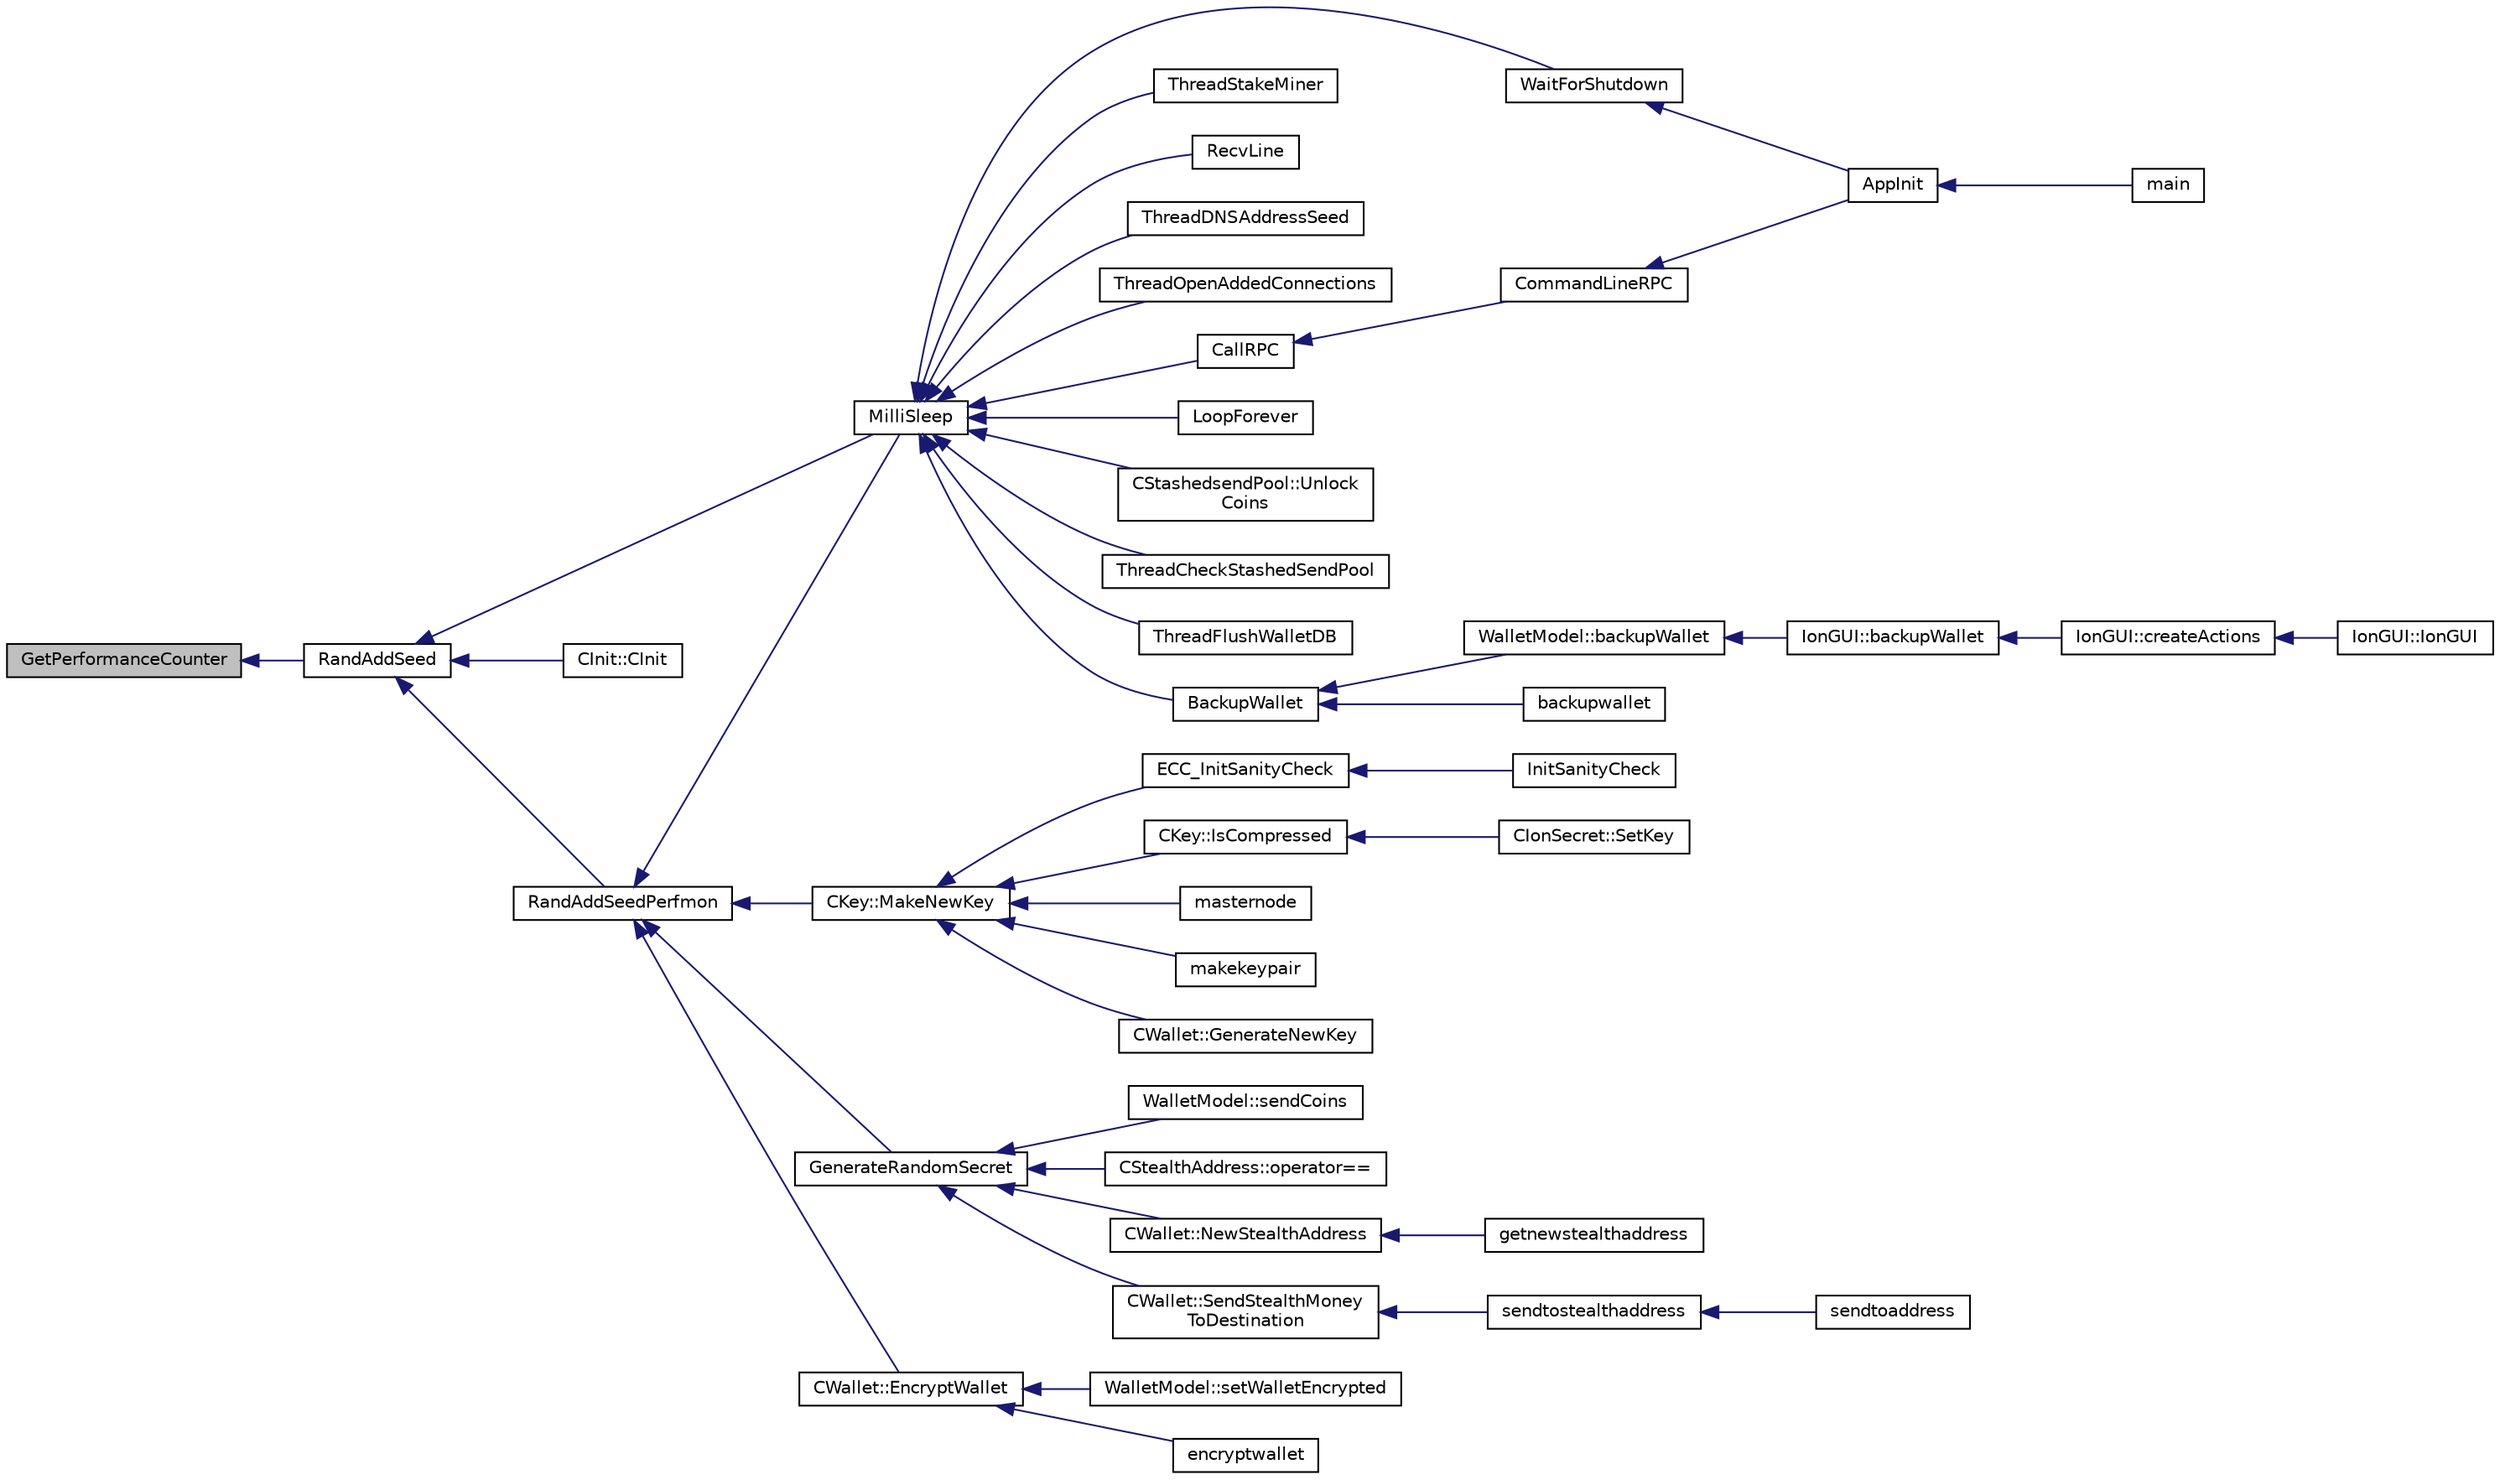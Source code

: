 digraph "GetPerformanceCounter"
{
  edge [fontname="Helvetica",fontsize="10",labelfontname="Helvetica",labelfontsize="10"];
  node [fontname="Helvetica",fontsize="10",shape=record];
  rankdir="LR";
  Node393 [label="GetPerformanceCounter",height=0.2,width=0.4,color="black", fillcolor="grey75", style="filled", fontcolor="black"];
  Node393 -> Node394 [dir="back",color="midnightblue",fontsize="10",style="solid",fontname="Helvetica"];
  Node394 [label="RandAddSeed",height=0.2,width=0.4,color="black", fillcolor="white", style="filled",URL="$d8/d3c/util_8h.html#ab699fbdf803610a4e2060fd87787f7e0"];
  Node394 -> Node395 [dir="back",color="midnightblue",fontsize="10",style="solid",fontname="Helvetica"];
  Node395 [label="MilliSleep",height=0.2,width=0.4,color="black", fillcolor="white", style="filled",URL="$d8/d3c/util_8h.html#ac635182d3e845eda4af4fa5ab31609da"];
  Node395 -> Node396 [dir="back",color="midnightblue",fontsize="10",style="solid",fontname="Helvetica"];
  Node396 [label="WaitForShutdown",height=0.2,width=0.4,color="black", fillcolor="white", style="filled",URL="$d4/d35/iond_8cpp.html#a6435fba5a749975164947d0d771223ab"];
  Node396 -> Node397 [dir="back",color="midnightblue",fontsize="10",style="solid",fontname="Helvetica"];
  Node397 [label="AppInit",height=0.2,width=0.4,color="black", fillcolor="white", style="filled",URL="$d4/d35/iond_8cpp.html#ac59316b767e6984e1285f0531275286b"];
  Node397 -> Node398 [dir="back",color="midnightblue",fontsize="10",style="solid",fontname="Helvetica"];
  Node398 [label="main",height=0.2,width=0.4,color="black", fillcolor="white", style="filled",URL="$d4/d35/iond_8cpp.html#a0ddf1224851353fc92bfbff6f499fa97"];
  Node395 -> Node399 [dir="back",color="midnightblue",fontsize="10",style="solid",fontname="Helvetica"];
  Node399 [label="ThreadStakeMiner",height=0.2,width=0.4,color="black", fillcolor="white", style="filled",URL="$d6/de3/miner_8cpp.html#a31faece5ef0e403969b3d3debd79b352"];
  Node395 -> Node400 [dir="back",color="midnightblue",fontsize="10",style="solid",fontname="Helvetica"];
  Node400 [label="RecvLine",height=0.2,width=0.4,color="black", fillcolor="white", style="filled",URL="$dd/d84/net_8cpp.html#a1974b789f25e8ac412052f627488e0ad"];
  Node395 -> Node401 [dir="back",color="midnightblue",fontsize="10",style="solid",fontname="Helvetica"];
  Node401 [label="ThreadDNSAddressSeed",height=0.2,width=0.4,color="black", fillcolor="white", style="filled",URL="$dd/d84/net_8cpp.html#ab2d8883b5524ec7b80d3b9535e73a3ed"];
  Node395 -> Node402 [dir="back",color="midnightblue",fontsize="10",style="solid",fontname="Helvetica"];
  Node402 [label="ThreadOpenAddedConnections",height=0.2,width=0.4,color="black", fillcolor="white", style="filled",URL="$dd/d84/net_8cpp.html#a2d1ca95557ae336582b886a251e7fe94"];
  Node395 -> Node403 [dir="back",color="midnightblue",fontsize="10",style="solid",fontname="Helvetica"];
  Node403 [label="CallRPC",height=0.2,width=0.4,color="black", fillcolor="white", style="filled",URL="$dd/d9e/rpcclient_8cpp.html#ae0b4394f271db49671cf894dbe94c484"];
  Node403 -> Node404 [dir="back",color="midnightblue",fontsize="10",style="solid",fontname="Helvetica"];
  Node404 [label="CommandLineRPC",height=0.2,width=0.4,color="black", fillcolor="white", style="filled",URL="$d6/d59/rpcclient_8h.html#a4ee23259648a971c9c05aeff8b545a6d"];
  Node404 -> Node397 [dir="back",color="midnightblue",fontsize="10",style="solid",fontname="Helvetica"];
  Node395 -> Node405 [dir="back",color="midnightblue",fontsize="10",style="solid",fontname="Helvetica"];
  Node405 [label="LoopForever",height=0.2,width=0.4,color="black", fillcolor="white", style="filled",URL="$d8/d3c/util_8h.html#ac6be85b683de5d9b41dc3046e50d6acd"];
  Node395 -> Node406 [dir="back",color="midnightblue",fontsize="10",style="solid",fontname="Helvetica"];
  Node406 [label="CStashedsendPool::Unlock\lCoins",height=0.2,width=0.4,color="black", fillcolor="white", style="filled",URL="$dd/d8a/class_c_stashedsend_pool.html#a5d4ac746830c08bbb249d34c165d1019"];
  Node395 -> Node407 [dir="back",color="midnightblue",fontsize="10",style="solid",fontname="Helvetica"];
  Node407 [label="ThreadCheckStashedSendPool",height=0.2,width=0.4,color="black", fillcolor="white", style="filled",URL="$d9/dbc/stashedsend_8h.html#ab583ddc86effded8432ea5387f77d883"];
  Node395 -> Node408 [dir="back",color="midnightblue",fontsize="10",style="solid",fontname="Helvetica"];
  Node408 [label="ThreadFlushWalletDB",height=0.2,width=0.4,color="black", fillcolor="white", style="filled",URL="$dc/d75/walletdb_8cpp.html#a571e13707ba159c7c047875764ae5e2b"];
  Node395 -> Node409 [dir="back",color="midnightblue",fontsize="10",style="solid",fontname="Helvetica"];
  Node409 [label="BackupWallet",height=0.2,width=0.4,color="black", fillcolor="white", style="filled",URL="$dc/d75/walletdb_8cpp.html#a273c3692765c732c5f724cec93e6b62f"];
  Node409 -> Node410 [dir="back",color="midnightblue",fontsize="10",style="solid",fontname="Helvetica"];
  Node410 [label="WalletModel::backupWallet",height=0.2,width=0.4,color="black", fillcolor="white", style="filled",URL="$d4/d27/class_wallet_model.html#aa316c19ef41f26ea89f194ab253d3206"];
  Node410 -> Node411 [dir="back",color="midnightblue",fontsize="10",style="solid",fontname="Helvetica"];
  Node411 [label="IonGUI::backupWallet",height=0.2,width=0.4,color="black", fillcolor="white", style="filled",URL="$dc/d0b/class_ion_g_u_i.html#a657c3aa0b7c10216ac24b63c773caa6d",tooltip="Backup the wallet. "];
  Node411 -> Node412 [dir="back",color="midnightblue",fontsize="10",style="solid",fontname="Helvetica"];
  Node412 [label="IonGUI::createActions",height=0.2,width=0.4,color="black", fillcolor="white", style="filled",URL="$dc/d0b/class_ion_g_u_i.html#a5a5e1c2fbc2fec3d925d654c61a8b252",tooltip="Create the main UI actions. "];
  Node412 -> Node413 [dir="back",color="midnightblue",fontsize="10",style="solid",fontname="Helvetica"];
  Node413 [label="IonGUI::IonGUI",height=0.2,width=0.4,color="black", fillcolor="white", style="filled",URL="$dc/d0b/class_ion_g_u_i.html#ad0e22e4901b039bcc987ef0328c8c5d4"];
  Node409 -> Node414 [dir="back",color="midnightblue",fontsize="10",style="solid",fontname="Helvetica"];
  Node414 [label="backupwallet",height=0.2,width=0.4,color="black", fillcolor="white", style="filled",URL="$df/d1d/rpcwallet_8cpp.html#a7813bcc93d80c6c4ad0ae846f80cff3e"];
  Node394 -> Node415 [dir="back",color="midnightblue",fontsize="10",style="solid",fontname="Helvetica"];
  Node415 [label="CInit::CInit",height=0.2,width=0.4,color="black", fillcolor="white", style="filled",URL="$d4/d1c/class_c_init.html#a4be18861132e828f5f0101880d04b706"];
  Node394 -> Node416 [dir="back",color="midnightblue",fontsize="10",style="solid",fontname="Helvetica"];
  Node416 [label="RandAddSeedPerfmon",height=0.2,width=0.4,color="black", fillcolor="white", style="filled",URL="$d8/d3c/util_8h.html#a786af12a87491f8dc24351d93b9833b6"];
  Node416 -> Node417 [dir="back",color="midnightblue",fontsize="10",style="solid",fontname="Helvetica"];
  Node417 [label="CKey::MakeNewKey",height=0.2,width=0.4,color="black", fillcolor="white", style="filled",URL="$d2/d63/class_c_key.html#a9d12ed9d297e4286250fd7ea6b59e1a5"];
  Node417 -> Node418 [dir="back",color="midnightblue",fontsize="10",style="solid",fontname="Helvetica"];
  Node418 [label="ECC_InitSanityCheck",height=0.2,width=0.4,color="black", fillcolor="white", style="filled",URL="$de/de5/key_8h.html#a55cc40f04bf887c1000667caccb0684a",tooltip="Check that required EC support is available at runtime. "];
  Node418 -> Node419 [dir="back",color="midnightblue",fontsize="10",style="solid",fontname="Helvetica"];
  Node419 [label="InitSanityCheck",height=0.2,width=0.4,color="black", fillcolor="white", style="filled",URL="$d0/dc9/init_8cpp.html#a878797b40fb8eb0d7f330a41d7742d11",tooltip="Sanity checks Ensure that Ion is running in a usable environment with all necessary library support..."];
  Node417 -> Node420 [dir="back",color="midnightblue",fontsize="10",style="solid",fontname="Helvetica"];
  Node420 [label="CKey::IsCompressed",height=0.2,width=0.4,color="black", fillcolor="white", style="filled",URL="$d2/d63/class_c_key.html#a96b017433a65335775cf3807d73f85ce"];
  Node420 -> Node421 [dir="back",color="midnightblue",fontsize="10",style="solid",fontname="Helvetica"];
  Node421 [label="CIonSecret::SetKey",height=0.2,width=0.4,color="black", fillcolor="white", style="filled",URL="$d3/d88/class_c_ion_secret.html#af28cc32f79cc793418e810e8ae12e25e"];
  Node417 -> Node422 [dir="back",color="midnightblue",fontsize="10",style="solid",fontname="Helvetica"];
  Node422 [label="masternode",height=0.2,width=0.4,color="black", fillcolor="white", style="filled",URL="$d5/d6b/rpcstashedsend_8cpp.html#a30609e443aeb47c29ed0878d16b1b5e1"];
  Node417 -> Node423 [dir="back",color="midnightblue",fontsize="10",style="solid",fontname="Helvetica"];
  Node423 [label="makekeypair",height=0.2,width=0.4,color="black", fillcolor="white", style="filled",URL="$df/d1d/rpcwallet_8cpp.html#a99fe5f539a487e6da84f74ac47ae5ba6"];
  Node417 -> Node424 [dir="back",color="midnightblue",fontsize="10",style="solid",fontname="Helvetica"];
  Node424 [label="CWallet::GenerateNewKey",height=0.2,width=0.4,color="black", fillcolor="white", style="filled",URL="$d2/de5/class_c_wallet.html#a061fe7f54f80ec40f856b3e6365c2f4a"];
  Node416 -> Node395 [dir="back",color="midnightblue",fontsize="10",style="solid",fontname="Helvetica"];
  Node416 -> Node425 [dir="back",color="midnightblue",fontsize="10",style="solid",fontname="Helvetica"];
  Node425 [label="GenerateRandomSecret",height=0.2,width=0.4,color="black", fillcolor="white", style="filled",URL="$d4/d43/stealth_8h.html#ab09bf0ded4faa17a866c79087b0b20a8"];
  Node425 -> Node426 [dir="back",color="midnightblue",fontsize="10",style="solid",fontname="Helvetica"];
  Node426 [label="WalletModel::sendCoins",height=0.2,width=0.4,color="black", fillcolor="white", style="filled",URL="$d4/d27/class_wallet_model.html#a053fb3ff2b8b0347f83e6bb591126746"];
  Node425 -> Node427 [dir="back",color="midnightblue",fontsize="10",style="solid",fontname="Helvetica"];
  Node427 [label="CStealthAddress::operator==",height=0.2,width=0.4,color="black", fillcolor="white", style="filled",URL="$d6/d37/class_c_stealth_address.html#aafdb2534bed64a42a3e3147a997514eb"];
  Node425 -> Node428 [dir="back",color="midnightblue",fontsize="10",style="solid",fontname="Helvetica"];
  Node428 [label="CWallet::NewStealthAddress",height=0.2,width=0.4,color="black", fillcolor="white", style="filled",URL="$d2/de5/class_c_wallet.html#ae3bb56ad5d165525e45e4a0c9ad034f2"];
  Node428 -> Node429 [dir="back",color="midnightblue",fontsize="10",style="solid",fontname="Helvetica"];
  Node429 [label="getnewstealthaddress",height=0.2,width=0.4,color="black", fillcolor="white", style="filled",URL="$df/d1d/rpcwallet_8cpp.html#a59139de50de79af3d3960ddbb5ee5340"];
  Node425 -> Node430 [dir="back",color="midnightblue",fontsize="10",style="solid",fontname="Helvetica"];
  Node430 [label="CWallet::SendStealthMoney\lToDestination",height=0.2,width=0.4,color="black", fillcolor="white", style="filled",URL="$d2/de5/class_c_wallet.html#afce932bf3aa678046ab75eccff004858"];
  Node430 -> Node431 [dir="back",color="midnightblue",fontsize="10",style="solid",fontname="Helvetica"];
  Node431 [label="sendtostealthaddress",height=0.2,width=0.4,color="black", fillcolor="white", style="filled",URL="$df/d1d/rpcwallet_8cpp.html#ad901105908c7eea072067a49643a906e"];
  Node431 -> Node432 [dir="back",color="midnightblue",fontsize="10",style="solid",fontname="Helvetica"];
  Node432 [label="sendtoaddress",height=0.2,width=0.4,color="black", fillcolor="white", style="filled",URL="$df/d1d/rpcwallet_8cpp.html#a134064858f9cfa4775a6ae34cac2b133"];
  Node416 -> Node433 [dir="back",color="midnightblue",fontsize="10",style="solid",fontname="Helvetica"];
  Node433 [label="CWallet::EncryptWallet",height=0.2,width=0.4,color="black", fillcolor="white", style="filled",URL="$d2/de5/class_c_wallet.html#ab34fe5bf771619dcbe22a65f013e5469"];
  Node433 -> Node434 [dir="back",color="midnightblue",fontsize="10",style="solid",fontname="Helvetica"];
  Node434 [label="WalletModel::setWalletEncrypted",height=0.2,width=0.4,color="black", fillcolor="white", style="filled",URL="$d4/d27/class_wallet_model.html#a444340830badcd48e3a4dd6b03d9c4d7"];
  Node433 -> Node435 [dir="back",color="midnightblue",fontsize="10",style="solid",fontname="Helvetica"];
  Node435 [label="encryptwallet",height=0.2,width=0.4,color="black", fillcolor="white", style="filled",URL="$df/d1d/rpcwallet_8cpp.html#a5fb49bac2748015a256c63e9f8ccc539"];
}
